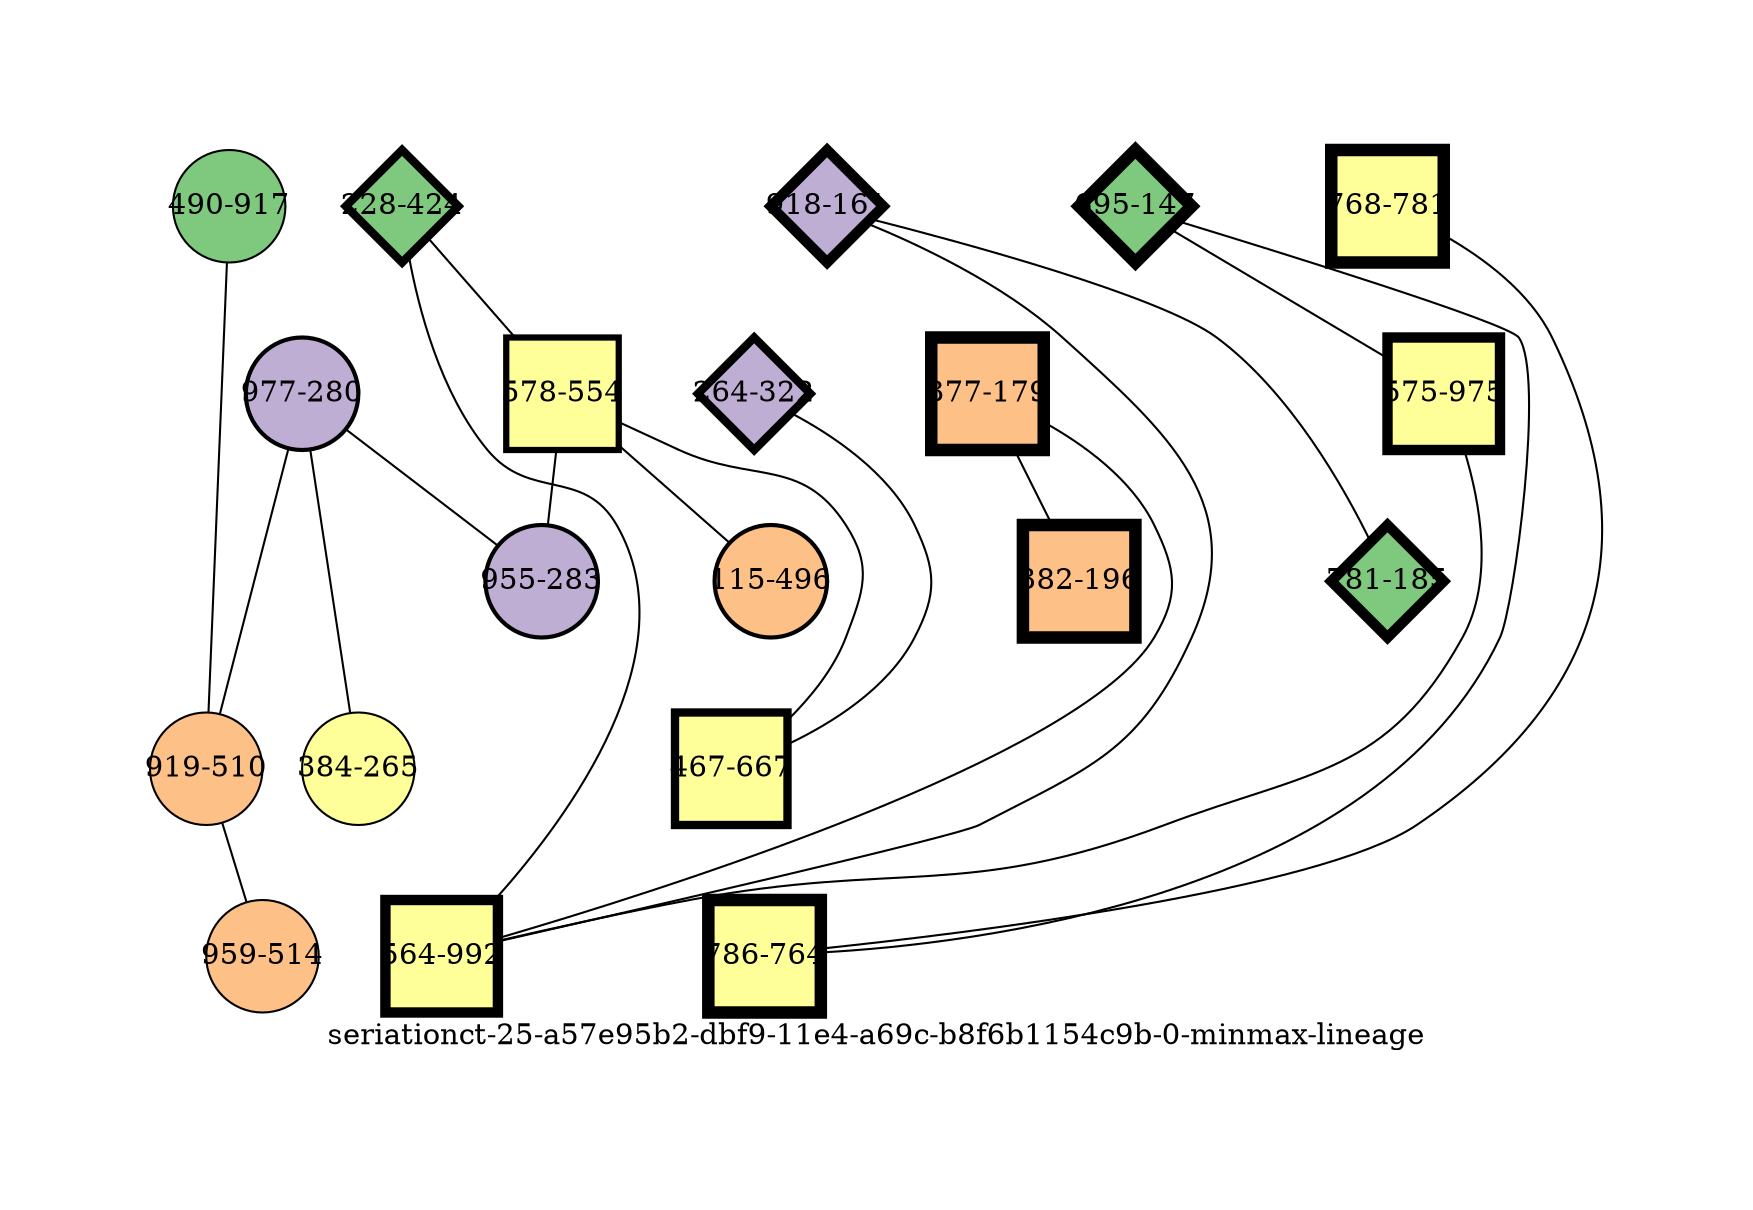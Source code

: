 strict graph "seriationct-25-a57e95b2-dbf9-11e4-a69c-b8f6b1154c9b-0-minmax-lineage" {
labelloc=b;
ratio=auto;
pad="1.0";
label="seriationct-25-a57e95b2-dbf9-11e4-a69c-b8f6b1154c9b-0-minmax-lineage";
node [width="0.75", style=filled, fixedsize=true, height="0.75", shape=circle, label=""];
0 [xCoordinate="424.0", appears_in_slice=4, yCoordinate="228.0", colorscheme=accent6, lineage_id=2, short_label="228-424", label="228-424", shape=diamond, cluster_id=0, fillcolor=1, size="500.0", id=0, penwidth="4.0"];
1 [xCoordinate="781.0", appears_in_slice=6, yCoordinate="768.0", colorscheme=accent6, lineage_id=1, short_label="768-781", label="768-781", shape=square, cluster_id=3, fillcolor=4, size="500.0", id=1, penwidth="6.0"];
2 [xCoordinate="280.0", appears_in_slice=2, yCoordinate="977.0", colorscheme=accent6, lineage_id=0, short_label="977-280", label="977-280", shape=circle, cluster_id=1, fillcolor=2, size="500.0", id=7, penwidth="2.0"];
3 [xCoordinate="147.0", appears_in_slice=6, yCoordinate="695.0", colorscheme=accent6, lineage_id=2, short_label="695-147", label="695-147", shape=diamond, cluster_id=0, fillcolor=1, size="500.0", id=5, penwidth="6.0"];
4 [xCoordinate="322.0", appears_in_slice=4, yCoordinate="264.0", colorscheme=accent6, lineage_id=2, short_label="264-322", label="264-322", shape=diamond, cluster_id=1, fillcolor=2, size="500.0", id=4, penwidth="4.0"];
5 [xCoordinate="917.0", appears_in_slice=1, yCoordinate="490.0", colorscheme=accent6, lineage_id=0, short_label="490-917", label="490-917", shape=circle, cluster_id=0, fillcolor=1, size="500.0", id=3, penwidth="1.0"];
6 [xCoordinate="161.0", appears_in_slice=5, yCoordinate="918.0", colorscheme=accent6, lineage_id=2, short_label="918-161", label="918-161", shape=diamond, cluster_id=1, fillcolor=2, size="500.0", id=6, penwidth="5.0"];
7 [xCoordinate="510.0", appears_in_slice=1, yCoordinate="919.0", colorscheme=accent6, lineage_id=0, short_label="919-510", label="919-510", shape=circle, cluster_id=2, fillcolor=3, size="500.0", id=2, penwidth="1.0"];
8 [xCoordinate="975.0", appears_in_slice=5, yCoordinate="575.0", colorscheme=accent6, lineage_id=1, short_label="575-975", label="575-975", shape=square, cluster_id=3, fillcolor=4, size="500.0", id=12, penwidth="5.0"];
9 [xCoordinate="179.0", appears_in_slice=6, yCoordinate="377.0", colorscheme=accent6, lineage_id=1, short_label="377-179", label="377-179", shape=square, cluster_id=2, fillcolor=3, size="500.0", id=9, penwidth="6.0"];
10 [xCoordinate="554.0", appears_in_slice=3, yCoordinate="578.0", colorscheme=accent6, lineage_id=1, short_label="578-554", label="578-554", shape=square, cluster_id=3, fillcolor=4, size="500.0", id=10, penwidth="3.0"];
11 [xCoordinate="992.0", appears_in_slice=5, yCoordinate="564.0", colorscheme=accent6, lineage_id=1, short_label="564-992", label="564-992", shape=square, cluster_id=3, fillcolor=4, size="500.0", id=11, penwidth="5.0"];
12 [xCoordinate="764.0", appears_in_slice=6, yCoordinate="786.0", colorscheme=accent6, lineage_id=1, short_label="786-764", label="786-764", shape=square, cluster_id=3, fillcolor=4, size="500.0", id=8, penwidth="6.0"];
13 [xCoordinate="496.0", appears_in_slice=2, yCoordinate="115.0", colorscheme=accent6, lineage_id=0, short_label="115-496", label="115-496", shape=circle, cluster_id=2, fillcolor=3, size="500.0", id=13, penwidth="2.0"];
14 [xCoordinate="283.0", appears_in_slice=2, yCoordinate="955.0", colorscheme=accent6, lineage_id=0, short_label="955-283", label="955-283", shape=circle, cluster_id=1, fillcolor=2, size="500.0", id=14, penwidth="2.0"];
15 [xCoordinate="265.0", appears_in_slice=1, yCoordinate="384.0", colorscheme=accent6, lineage_id=0, short_label="384-265", label="384-265", shape=circle, cluster_id=3, fillcolor=4, size="500.0", id=15, penwidth="1.0"];
16 [xCoordinate="196.0", appears_in_slice=6, yCoordinate="382.0", colorscheme=accent6, lineage_id=1, short_label="382-196", label="382-196", shape=square, cluster_id=2, fillcolor=3, size="500.0", id=16, penwidth="6.0"];
17 [xCoordinate="185.0", appears_in_slice=5, yCoordinate="781.0", colorscheme=accent6, lineage_id=2, short_label="781-185", label="781-185", shape=diamond, cluster_id=0, fillcolor=1, size="500.0", id=17, penwidth="5.0"];
18 [xCoordinate="667.0", appears_in_slice=4, yCoordinate="467.0", colorscheme=accent6, lineage_id=1, short_label="467-667", label="467-667", shape=square, cluster_id=3, fillcolor=4, size="500.0", id=18, penwidth="4.0"];
19 [xCoordinate="514.0", appears_in_slice=1, yCoordinate="959.0", colorscheme=accent6, lineage_id=0, short_label="959-514", label="959-514", shape=circle, cluster_id=2, fillcolor=3, size="500.0", id=19, penwidth="1.0"];
0 -- 10  [inverseweight="2.62997667957", weight="0.380231508426"];
0 -- 11  [inverseweight="1.71997087357", weight="0.581405194335"];
1 -- 12  [inverseweight="27.9508497187", weight="0.03577708764"];
2 -- 15  [inverseweight="1.41547105925", weight="0.706478591325"];
2 -- 14  [inverseweight="1.9973174069", weight="0.500671549022"];
2 -- 7  [inverseweight="2.17006040143", weight="0.460816666365"];
3 -- 8  [inverseweight="1.49934642741", weight="0.666957269996"];
3 -- 12  [inverseweight="21.4373231428", weight="0.0466476151588"];
4 -- 18  [inverseweight="33.8642730739", weight="0.0295296461205"];
5 -- 7  [inverseweight="2.49111014355", weight="0.401427452973"];
6 -- 17  [inverseweight="1.31624531623", weight="0.759736796529"];
6 -- 11  [inverseweight="2.50250375626", weight="0.3995997998"];
7 -- 19  [inverseweight="23.2119172721", weight="0.0430813184571"];
8 -- 11  [inverseweight="2.22202471769", weight="0.450039998222"];
9 -- 16  [inverseweight="2.1695291999", weight="0.460929495693"];
9 -- 11  [inverseweight="1.90720260996", weight="0.52432814153"];
10 -- 18  [inverseweight="1.58647838302", weight="0.630326899315"];
10 -- 13  [inverseweight="1.93760611712", weight="0.516100765355"];
10 -- 14  [inverseweight="2.30789989146", weight="0.433294357222"];
}
